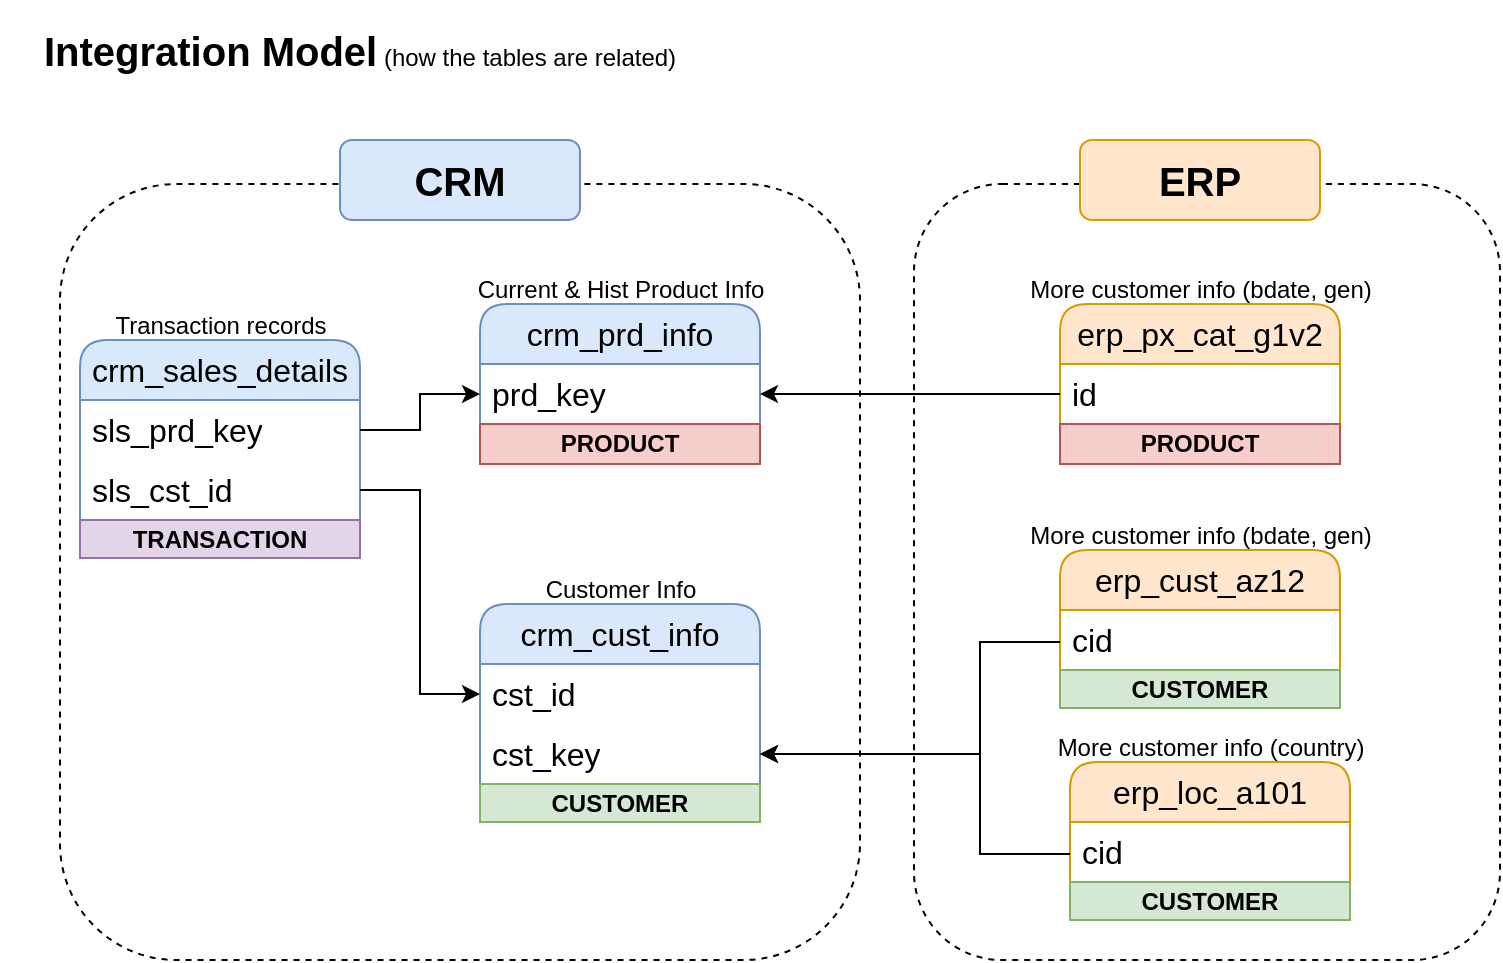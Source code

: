 <mxfile version="26.0.11">
  <diagram name="Page-1" id="ZxRflP-KnPYO2ml8sn7h">
    <mxGraphModel dx="1811" dy="667" grid="1" gridSize="10" guides="1" tooltips="1" connect="1" arrows="1" fold="1" page="1" pageScale="1" pageWidth="827" pageHeight="1169" background="#ffffff" math="0" shadow="0">
      <root>
        <mxCell id="0" />
        <mxCell id="1" parent="0" />
        <mxCell id="jDPvOcWKYuuKHxX7_iyQ-38" value="" style="rounded=1;whiteSpace=wrap;html=1;fillColor=none;dashed=1;" vertex="1" parent="1">
          <mxGeometry x="427" y="122" width="293" height="388" as="geometry" />
        </mxCell>
        <mxCell id="jDPvOcWKYuuKHxX7_iyQ-37" value="" style="rounded=1;whiteSpace=wrap;html=1;fillColor=none;dashed=1;" vertex="1" parent="1">
          <mxGeometry y="122" width="400" height="388" as="geometry" />
        </mxCell>
        <mxCell id="jDPvOcWKYuuKHxX7_iyQ-1" value="&lt;font style=&quot;font-size: 20px;&quot;&gt;&lt;b&gt;Integration Model&lt;/b&gt;&lt;/font&gt; (how the tables are related)" style="text;html=1;align=center;verticalAlign=middle;whiteSpace=wrap;rounded=0;" vertex="1" parent="1">
          <mxGeometry x="-30" y="30" width="360" height="50" as="geometry" />
        </mxCell>
        <mxCell id="jDPvOcWKYuuKHxX7_iyQ-2" value="crm_cust_info" style="swimlane;fontStyle=0;childLayout=stackLayout;horizontal=1;startSize=30;horizontalStack=0;resizeParent=1;resizeParentMax=0;resizeLast=0;collapsible=1;marginBottom=0;whiteSpace=wrap;html=1;rounded=1;fillColor=#dae8fc;strokeColor=#6c8ebf;fontSize=16;" vertex="1" parent="1">
          <mxGeometry x="210" y="332" width="140" height="109" as="geometry" />
        </mxCell>
        <mxCell id="jDPvOcWKYuuKHxX7_iyQ-3" value="cst_id" style="text;strokeColor=none;fillColor=none;align=left;verticalAlign=middle;spacingLeft=4;spacingRight=4;overflow=hidden;points=[[0,0.5],[1,0.5]];portConstraint=eastwest;rotatable=0;whiteSpace=wrap;html=1;fontSize=16;" vertex="1" parent="jDPvOcWKYuuKHxX7_iyQ-2">
          <mxGeometry y="30" width="140" height="30" as="geometry" />
        </mxCell>
        <mxCell id="jDPvOcWKYuuKHxX7_iyQ-24" value="cst_key" style="text;strokeColor=none;fillColor=none;align=left;verticalAlign=middle;spacingLeft=4;spacingRight=4;overflow=hidden;points=[[0,0.5],[1,0.5]];portConstraint=eastwest;rotatable=0;whiteSpace=wrap;html=1;fontSize=16;" vertex="1" parent="jDPvOcWKYuuKHxX7_iyQ-2">
          <mxGeometry y="60" width="140" height="30" as="geometry" />
        </mxCell>
        <mxCell id="jDPvOcWKYuuKHxX7_iyQ-45" value="CUSTOMER" style="text;html=1;strokeColor=#82b366;fillColor=#d5e8d4;align=center;verticalAlign=middle;whiteSpace=wrap;overflow=hidden;fontStyle=1" vertex="1" parent="jDPvOcWKYuuKHxX7_iyQ-2">
          <mxGeometry y="90" width="140" height="19" as="geometry" />
        </mxCell>
        <mxCell id="jDPvOcWKYuuKHxX7_iyQ-6" value="Customer Info" style="text;html=1;align=center;verticalAlign=middle;resizable=0;points=[];autosize=1;strokeColor=none;fillColor=none;" vertex="1" parent="1">
          <mxGeometry x="230" y="310" width="100" height="30" as="geometry" />
        </mxCell>
        <mxCell id="jDPvOcWKYuuKHxX7_iyQ-7" value="crm_prd_info" style="swimlane;fontStyle=0;childLayout=stackLayout;horizontal=1;startSize=30;horizontalStack=0;resizeParent=1;resizeParentMax=0;resizeLast=0;collapsible=1;marginBottom=0;whiteSpace=wrap;html=1;rounded=1;fillColor=#dae8fc;strokeColor=#6c8ebf;fontSize=16;" vertex="1" parent="1">
          <mxGeometry x="210" y="182" width="140" height="80" as="geometry" />
        </mxCell>
        <mxCell id="jDPvOcWKYuuKHxX7_iyQ-8" value="prd_key" style="text;strokeColor=none;fillColor=none;align=left;verticalAlign=middle;spacingLeft=4;spacingRight=4;overflow=hidden;points=[[0,0.5],[1,0.5]];portConstraint=eastwest;rotatable=0;whiteSpace=wrap;html=1;fontSize=16;" vertex="1" parent="jDPvOcWKYuuKHxX7_iyQ-7">
          <mxGeometry y="30" width="140" height="30" as="geometry" />
        </mxCell>
        <mxCell id="jDPvOcWKYuuKHxX7_iyQ-43" value="PRODUCT" style="text;html=1;strokeColor=#b85450;fillColor=#f8cecc;align=center;verticalAlign=middle;whiteSpace=wrap;overflow=hidden;fontStyle=1" vertex="1" parent="jDPvOcWKYuuKHxX7_iyQ-7">
          <mxGeometry y="60" width="140" height="20" as="geometry" />
        </mxCell>
        <mxCell id="jDPvOcWKYuuKHxX7_iyQ-9" value="Current &amp;amp; Hist Product Info" style="text;html=1;align=center;verticalAlign=middle;resizable=0;points=[];autosize=1;strokeColor=none;fillColor=none;" vertex="1" parent="1">
          <mxGeometry x="195" y="160" width="170" height="30" as="geometry" />
        </mxCell>
        <mxCell id="jDPvOcWKYuuKHxX7_iyQ-10" value="crm_sales_details" style="swimlane;fontStyle=0;childLayout=stackLayout;horizontal=1;startSize=30;horizontalStack=0;resizeParent=1;resizeParentMax=0;resizeLast=0;collapsible=1;marginBottom=0;whiteSpace=wrap;html=1;rounded=1;fillColor=#dae8fc;strokeColor=#6c8ebf;fontSize=16;" vertex="1" parent="1">
          <mxGeometry x="10" y="200" width="140" height="109" as="geometry" />
        </mxCell>
        <mxCell id="jDPvOcWKYuuKHxX7_iyQ-11" value="sls_prd_key" style="text;strokeColor=none;fillColor=none;align=left;verticalAlign=middle;spacingLeft=4;spacingRight=4;overflow=hidden;points=[[0,0.5],[1,0.5]];portConstraint=eastwest;rotatable=0;whiteSpace=wrap;html=1;fontSize=16;" vertex="1" parent="jDPvOcWKYuuKHxX7_iyQ-10">
          <mxGeometry y="30" width="140" height="30" as="geometry" />
        </mxCell>
        <mxCell id="jDPvOcWKYuuKHxX7_iyQ-13" value="sls_cst_id" style="text;strokeColor=none;fillColor=none;align=left;verticalAlign=middle;spacingLeft=4;spacingRight=4;overflow=hidden;points=[[0,0.5],[1,0.5]];portConstraint=eastwest;rotatable=0;whiteSpace=wrap;html=1;fontSize=16;" vertex="1" parent="jDPvOcWKYuuKHxX7_iyQ-10">
          <mxGeometry y="60" width="140" height="30" as="geometry" />
        </mxCell>
        <mxCell id="jDPvOcWKYuuKHxX7_iyQ-50" value="TRANSACTION" style="text;html=1;strokeColor=#9673a6;fillColor=#e1d5e7;align=center;verticalAlign=middle;whiteSpace=wrap;overflow=hidden;fontStyle=1" vertex="1" parent="jDPvOcWKYuuKHxX7_iyQ-10">
          <mxGeometry y="90" width="140" height="19" as="geometry" />
        </mxCell>
        <mxCell id="jDPvOcWKYuuKHxX7_iyQ-12" value="Transaction records" style="text;html=1;align=center;verticalAlign=middle;resizable=0;points=[];autosize=1;strokeColor=none;fillColor=none;" vertex="1" parent="1">
          <mxGeometry x="15" y="178" width="130" height="30" as="geometry" />
        </mxCell>
        <mxCell id="jDPvOcWKYuuKHxX7_iyQ-14" style="edgeStyle=orthogonalEdgeStyle;rounded=0;orthogonalLoop=1;jettySize=auto;html=1;entryX=0;entryY=0.5;entryDx=0;entryDy=0;" edge="1" parent="1" source="jDPvOcWKYuuKHxX7_iyQ-11" target="jDPvOcWKYuuKHxX7_iyQ-8">
          <mxGeometry relative="1" as="geometry" />
        </mxCell>
        <mxCell id="jDPvOcWKYuuKHxX7_iyQ-15" style="edgeStyle=orthogonalEdgeStyle;rounded=0;orthogonalLoop=1;jettySize=auto;html=1;entryX=0;entryY=0.5;entryDx=0;entryDy=0;" edge="1" parent="1" source="jDPvOcWKYuuKHxX7_iyQ-13" target="jDPvOcWKYuuKHxX7_iyQ-3">
          <mxGeometry relative="1" as="geometry" />
        </mxCell>
        <mxCell id="jDPvOcWKYuuKHxX7_iyQ-20" value="erp_cust_az12" style="swimlane;fontStyle=0;childLayout=stackLayout;horizontal=1;startSize=30;horizontalStack=0;resizeParent=1;resizeParentMax=0;resizeLast=0;collapsible=1;marginBottom=0;whiteSpace=wrap;html=1;rounded=1;fillColor=#ffe6cc;strokeColor=#d79b00;fontSize=16;" vertex="1" parent="1">
          <mxGeometry x="500" y="305" width="140" height="79" as="geometry" />
        </mxCell>
        <mxCell id="jDPvOcWKYuuKHxX7_iyQ-22" value="cid" style="text;strokeColor=none;fillColor=none;align=left;verticalAlign=middle;spacingLeft=4;spacingRight=4;overflow=hidden;points=[[0,0.5],[1,0.5]];portConstraint=eastwest;rotatable=0;whiteSpace=wrap;html=1;fontSize=16;" vertex="1" parent="jDPvOcWKYuuKHxX7_iyQ-20">
          <mxGeometry y="30" width="140" height="30" as="geometry" />
        </mxCell>
        <mxCell id="jDPvOcWKYuuKHxX7_iyQ-46" value="CUSTOMER" style="text;html=1;strokeColor=#82b366;fillColor=#d5e8d4;align=center;verticalAlign=middle;whiteSpace=wrap;overflow=hidden;fontStyle=1" vertex="1" parent="jDPvOcWKYuuKHxX7_iyQ-20">
          <mxGeometry y="60" width="140" height="19" as="geometry" />
        </mxCell>
        <mxCell id="jDPvOcWKYuuKHxX7_iyQ-23" value="More customer info (bdate, gen)" style="text;html=1;align=center;verticalAlign=middle;resizable=0;points=[];autosize=1;strokeColor=none;fillColor=none;" vertex="1" parent="1">
          <mxGeometry x="475" y="283" width="190" height="30" as="geometry" />
        </mxCell>
        <mxCell id="jDPvOcWKYuuKHxX7_iyQ-26" style="edgeStyle=orthogonalEdgeStyle;rounded=0;orthogonalLoop=1;jettySize=auto;html=1;entryX=1;entryY=0.5;entryDx=0;entryDy=0;" edge="1" parent="1" source="jDPvOcWKYuuKHxX7_iyQ-22" target="jDPvOcWKYuuKHxX7_iyQ-24">
          <mxGeometry relative="1" as="geometry">
            <Array as="points">
              <mxPoint x="460" y="351" />
              <mxPoint x="460" y="407" />
            </Array>
          </mxGeometry>
        </mxCell>
        <mxCell id="jDPvOcWKYuuKHxX7_iyQ-27" value="erp_loc_a101" style="swimlane;fontStyle=0;childLayout=stackLayout;horizontal=1;startSize=30;horizontalStack=0;resizeParent=1;resizeParentMax=0;resizeLast=0;collapsible=1;marginBottom=0;whiteSpace=wrap;html=1;rounded=1;fillColor=#ffe6cc;strokeColor=#d79b00;fontSize=16;" vertex="1" parent="1">
          <mxGeometry x="505" y="411" width="140" height="79" as="geometry" />
        </mxCell>
        <mxCell id="jDPvOcWKYuuKHxX7_iyQ-28" value="cid" style="text;strokeColor=none;fillColor=none;align=left;verticalAlign=middle;spacingLeft=4;spacingRight=4;overflow=hidden;points=[[0,0.5],[1,0.5]];portConstraint=eastwest;rotatable=0;whiteSpace=wrap;html=1;fontSize=16;" vertex="1" parent="jDPvOcWKYuuKHxX7_iyQ-27">
          <mxGeometry y="30" width="140" height="30" as="geometry" />
        </mxCell>
        <mxCell id="jDPvOcWKYuuKHxX7_iyQ-49" value="CUSTOMER" style="text;html=1;strokeColor=#82b366;fillColor=#d5e8d4;align=center;verticalAlign=middle;whiteSpace=wrap;overflow=hidden;fontStyle=1" vertex="1" parent="jDPvOcWKYuuKHxX7_iyQ-27">
          <mxGeometry y="60" width="140" height="19" as="geometry" />
        </mxCell>
        <mxCell id="jDPvOcWKYuuKHxX7_iyQ-29" value="More customer info (country)" style="text;html=1;align=center;verticalAlign=middle;resizable=0;points=[];autosize=1;strokeColor=none;fillColor=none;" vertex="1" parent="1">
          <mxGeometry x="485" y="389" width="180" height="30" as="geometry" />
        </mxCell>
        <mxCell id="jDPvOcWKYuuKHxX7_iyQ-30" style="edgeStyle=orthogonalEdgeStyle;rounded=0;orthogonalLoop=1;jettySize=auto;html=1;entryX=1;entryY=0.5;entryDx=0;entryDy=0;" edge="1" parent="1" source="jDPvOcWKYuuKHxX7_iyQ-28" target="jDPvOcWKYuuKHxX7_iyQ-24">
          <mxGeometry relative="1" as="geometry">
            <Array as="points">
              <mxPoint x="460" y="457" />
              <mxPoint x="460" y="407" />
            </Array>
          </mxGeometry>
        </mxCell>
        <mxCell id="jDPvOcWKYuuKHxX7_iyQ-31" value="erp_px_cat_g1v2" style="swimlane;fontStyle=0;childLayout=stackLayout;horizontal=1;startSize=30;horizontalStack=0;resizeParent=1;resizeParentMax=0;resizeLast=0;collapsible=1;marginBottom=0;whiteSpace=wrap;html=1;rounded=1;fillColor=#ffe6cc;strokeColor=#d79b00;fontSize=16;" vertex="1" parent="1">
          <mxGeometry x="500" y="182" width="140" height="80" as="geometry" />
        </mxCell>
        <mxCell id="jDPvOcWKYuuKHxX7_iyQ-32" value="id" style="text;strokeColor=none;fillColor=none;align=left;verticalAlign=middle;spacingLeft=4;spacingRight=4;overflow=hidden;points=[[0,0.5],[1,0.5]];portConstraint=eastwest;rotatable=0;whiteSpace=wrap;html=1;fontSize=16;" vertex="1" parent="jDPvOcWKYuuKHxX7_iyQ-31">
          <mxGeometry y="30" width="140" height="30" as="geometry" />
        </mxCell>
        <mxCell id="jDPvOcWKYuuKHxX7_iyQ-44" value="PRODUCT" style="text;html=1;strokeColor=#b85450;fillColor=#f8cecc;align=center;verticalAlign=middle;whiteSpace=wrap;overflow=hidden;fontStyle=1" vertex="1" parent="jDPvOcWKYuuKHxX7_iyQ-31">
          <mxGeometry y="60" width="140" height="20" as="geometry" />
        </mxCell>
        <mxCell id="jDPvOcWKYuuKHxX7_iyQ-33" value="More customer info (bdate, gen)" style="text;html=1;align=center;verticalAlign=middle;resizable=0;points=[];autosize=1;strokeColor=none;fillColor=none;" vertex="1" parent="1">
          <mxGeometry x="475" y="160" width="190" height="30" as="geometry" />
        </mxCell>
        <mxCell id="jDPvOcWKYuuKHxX7_iyQ-36" style="edgeStyle=orthogonalEdgeStyle;rounded=0;orthogonalLoop=1;jettySize=auto;html=1;entryX=1;entryY=0.5;entryDx=0;entryDy=0;" edge="1" parent="1" source="jDPvOcWKYuuKHxX7_iyQ-32" target="jDPvOcWKYuuKHxX7_iyQ-8">
          <mxGeometry relative="1" as="geometry" />
        </mxCell>
        <mxCell id="jDPvOcWKYuuKHxX7_iyQ-40" value="&lt;b&gt;&lt;font style=&quot;font-size: 20px;&quot;&gt;CRM&lt;/font&gt;&lt;/b&gt;" style="rounded=1;whiteSpace=wrap;html=1;fillColor=#dae8fc;strokeColor=#6c8ebf;" vertex="1" parent="1">
          <mxGeometry x="140" y="100" width="120" height="40" as="geometry" />
        </mxCell>
        <mxCell id="jDPvOcWKYuuKHxX7_iyQ-41" value="&lt;b&gt;&lt;font style=&quot;font-size: 20px;&quot;&gt;ERP&lt;/font&gt;&lt;/b&gt;" style="rounded=1;whiteSpace=wrap;html=1;fillColor=#ffe6cc;strokeColor=#d79b00;" vertex="1" parent="1">
          <mxGeometry x="510" y="100" width="120" height="40" as="geometry" />
        </mxCell>
      </root>
    </mxGraphModel>
  </diagram>
</mxfile>
